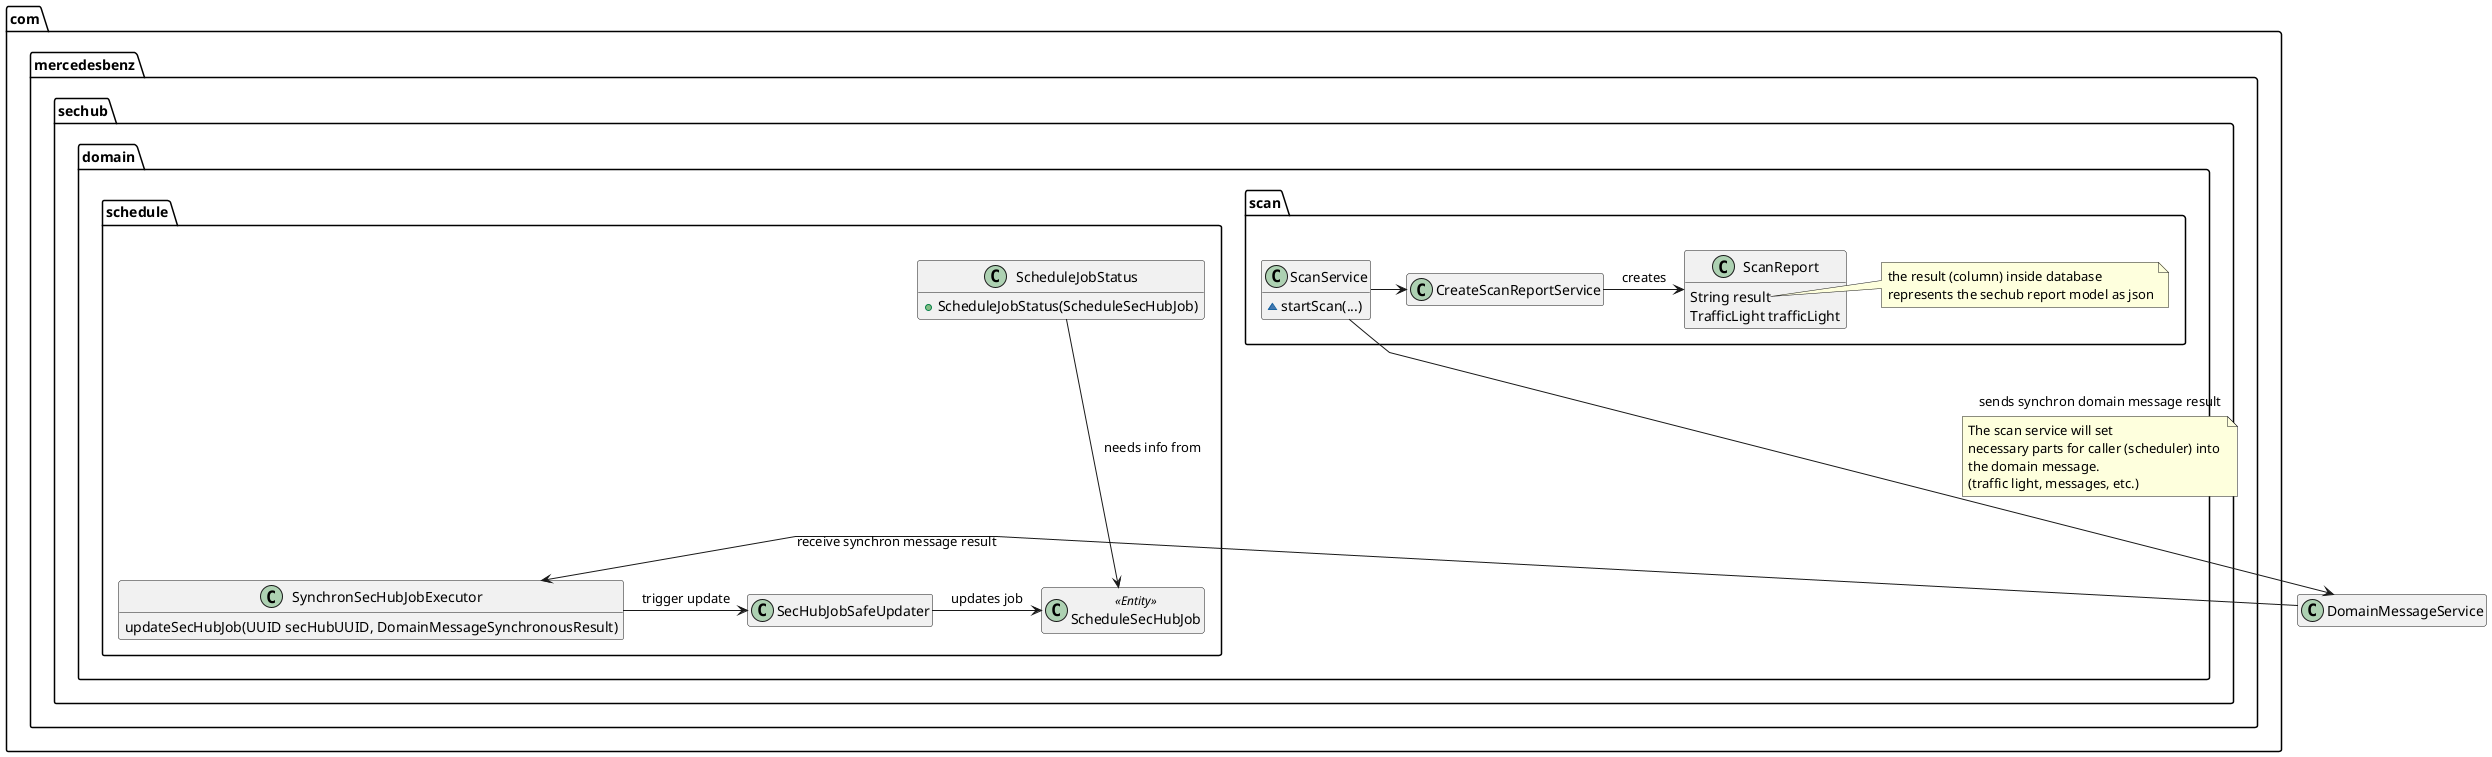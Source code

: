 ' SPDX-License-Identifier: MIT
@startuml

hide empty fields
hide empty methods

skinparam linetype polyline
'skinparam linetype ortho

package com.mercedesbenz.sechub.domain.schedule {
    class ScheduleJobStatus{
        + ScheduleJobStatus(ScheduleSecHubJob)
    }
    
    class ScheduleSecHubJob<<Entity>>
    
    class SecHubJobSafeUpdater
    
    class SynchronSecHubJobExecutor{
        updateSecHubJob(UUID secHubUUID, DomainMessageSynchronousResult)
    }
}
package com.mercedesbenz.sechub.domain.scan {
    class ScanService {
       ~ startScan(...)
    }

    class ScanReport {
        String result
        TrafficLight trafficLight
    }
    
    note right of ScanReport::result
     the result (column) inside database
     represents the sechub report model as json
    end note
    
    class CreateScanReportService
}

class DomainMessageService

ScheduleJobStatus ---> ScheduleSecHubJob: needs info from

SecHubJobSafeUpdater -> ScheduleSecHubJob: updates job

SynchronSecHubJobExecutor -> SecHubJobSafeUpdater: trigger update
ScanService ---> DomainMessageService : sends synchron domain message result
note on link 
     The scan service will set
     necessary parts for caller (scheduler) into 
     the domain message.
     (traffic light, messages, etc.)
end note

DomainMessageService ---> SynchronSecHubJobExecutor: receive synchron message result

CreateScanReportService -> ScanReport :creates
ScanService -> CreateScanReportService

@enduml 